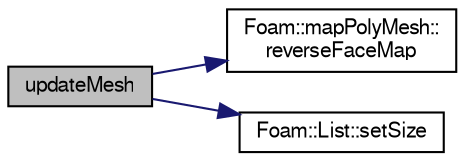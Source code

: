 digraph "updateMesh"
{
  bgcolor="transparent";
  edge [fontname="FreeSans",fontsize="10",labelfontname="FreeSans",labelfontsize="10"];
  node [fontname="FreeSans",fontsize="10",shape=record];
  rankdir="LR";
  Node3126 [label="updateMesh",height=0.2,width=0.4,color="black", fillcolor="grey75", style="filled", fontcolor="black"];
  Node3126 -> Node3127 [color="midnightblue",fontsize="10",style="solid",fontname="FreeSans"];
  Node3127 [label="Foam::mapPolyMesh::\lreverseFaceMap",height=0.2,width=0.4,color="black",URL="$a27386.html#a90aeffdd46fec5934a7816ca40984af2",tooltip="Reverse face map. "];
  Node3126 -> Node3128 [color="midnightblue",fontsize="10",style="solid",fontname="FreeSans"];
  Node3128 [label="Foam::List::setSize",height=0.2,width=0.4,color="black",URL="$a25694.html#aedb985ffeaf1bdbfeccc2a8730405703",tooltip="Reset size of List. "];
}
